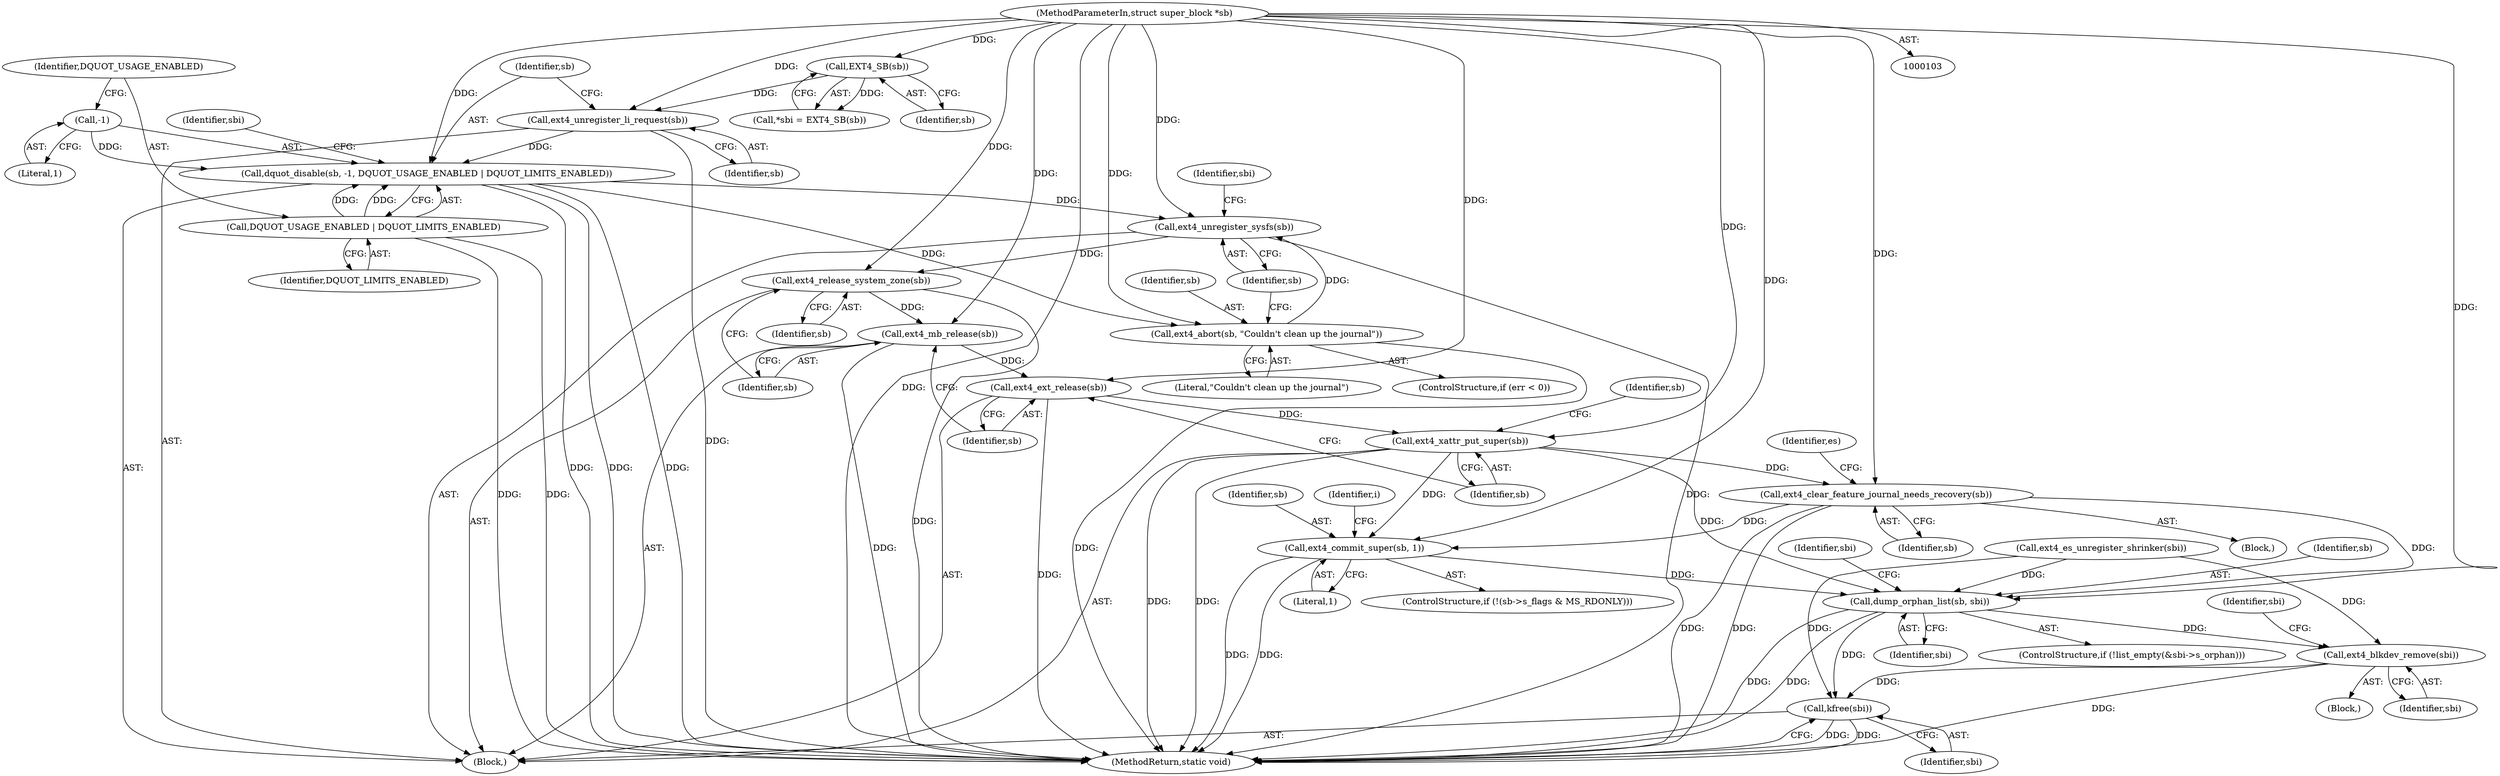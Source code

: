 digraph "0_linux_82939d7999dfc1f1998c4b1c12e2f19edbdff272_0@API" {
"1000168" [label="(Call,ext4_release_system_zone(sb))"];
"1000159" [label="(Call,ext4_unregister_sysfs(sb))"];
"1000156" [label="(Call,ext4_abort(sb, \"Couldn't clean up the journal\"))"];
"1000121" [label="(Call,dquot_disable(sb, -1, DQUOT_USAGE_ENABLED | DQUOT_LIMITS_ENABLED))"];
"1000119" [label="(Call,ext4_unregister_li_request(sb))"];
"1000109" [label="(Call,EXT4_SB(sb))"];
"1000104" [label="(MethodParameterIn,struct super_block *sb)"];
"1000123" [label="(Call,-1)"];
"1000125" [label="(Call,DQUOT_USAGE_ENABLED | DQUOT_LIMITS_ENABLED)"];
"1000170" [label="(Call,ext4_mb_release(sb))"];
"1000172" [label="(Call,ext4_ext_release(sb))"];
"1000174" [label="(Call,ext4_xattr_put_super(sb))"];
"1000184" [label="(Call,ext4_clear_feature_journal_needs_recovery(sb))"];
"1000201" [label="(Call,ext4_commit_super(sb, 1))"];
"1000275" [label="(Call,dump_orphan_list(sb, sbi))"];
"1000313" [label="(Call,ext4_blkdev_remove(sbi))"];
"1000364" [label="(Call,kfree(sbi))"];
"1000125" [label="(Call,DQUOT_USAGE_ENABLED | DQUOT_LIMITS_ENABLED)"];
"1000161" [label="(Call,ext4_es_unregister_shrinker(sbi))"];
"1000170" [label="(Call,ext4_mb_release(sb))"];
"1000159" [label="(Call,ext4_unregister_sysfs(sb))"];
"1000160" [label="(Identifier,sb)"];
"1000104" [label="(MethodParameterIn,struct super_block *sb)"];
"1000275" [label="(Call,dump_orphan_list(sb, sbi))"];
"1000183" [label="(Block,)"];
"1000203" [label="(Literal,1)"];
"1000180" [label="(Identifier,sb)"];
"1000366" [label="(MethodReturn,static void)"];
"1000201" [label="(Call,ext4_commit_super(sb, 1))"];
"1000202" [label="(Identifier,sb)"];
"1000364" [label="(Call,kfree(sbi))"];
"1000194" [label="(ControlStructure,if (!(sb->s_flags & MS_RDONLY)))"];
"1000173" [label="(Identifier,sb)"];
"1000156" [label="(Call,ext4_abort(sb, \"Couldn't clean up the journal\"))"];
"1000157" [label="(Identifier,sb)"];
"1000314" [label="(Identifier,sbi)"];
"1000122" [label="(Identifier,sb)"];
"1000123" [label="(Call,-1)"];
"1000365" [label="(Identifier,sbi)"];
"1000127" [label="(Identifier,DQUOT_LIMITS_ENABLED)"];
"1000304" [label="(Block,)"];
"1000158" [label="(Literal,\"Couldn't clean up the journal\")"];
"1000152" [label="(ControlStructure,if (err < 0))"];
"1000317" [label="(Identifier,sbi)"];
"1000277" [label="(Identifier,sbi)"];
"1000188" [label="(Identifier,es)"];
"1000109" [label="(Call,EXT4_SB(sb))"];
"1000110" [label="(Identifier,sb)"];
"1000119" [label="(Call,ext4_unregister_li_request(sb))"];
"1000124" [label="(Literal,1)"];
"1000126" [label="(Identifier,DQUOT_USAGE_ENABLED)"];
"1000162" [label="(Identifier,sbi)"];
"1000184" [label="(Call,ext4_clear_feature_journal_needs_recovery(sb))"];
"1000185" [label="(Identifier,sb)"];
"1000107" [label="(Call,*sbi = EXT4_SB(sb))"];
"1000120" [label="(Identifier,sb)"];
"1000169" [label="(Identifier,sb)"];
"1000130" [label="(Identifier,sbi)"];
"1000276" [label="(Identifier,sb)"];
"1000121" [label="(Call,dquot_disable(sb, -1, DQUOT_USAGE_ENABLED | DQUOT_LIMITS_ENABLED))"];
"1000206" [label="(Identifier,i)"];
"1000282" [label="(Identifier,sbi)"];
"1000313" [label="(Call,ext4_blkdev_remove(sbi))"];
"1000171" [label="(Identifier,sb)"];
"1000268" [label="(ControlStructure,if (!list_empty(&sbi->s_orphan)))"];
"1000168" [label="(Call,ext4_release_system_zone(sb))"];
"1000175" [label="(Identifier,sb)"];
"1000172" [label="(Call,ext4_ext_release(sb))"];
"1000105" [label="(Block,)"];
"1000174" [label="(Call,ext4_xattr_put_super(sb))"];
"1000168" -> "1000105"  [label="AST: "];
"1000168" -> "1000169"  [label="CFG: "];
"1000169" -> "1000168"  [label="AST: "];
"1000171" -> "1000168"  [label="CFG: "];
"1000168" -> "1000366"  [label="DDG: "];
"1000159" -> "1000168"  [label="DDG: "];
"1000104" -> "1000168"  [label="DDG: "];
"1000168" -> "1000170"  [label="DDG: "];
"1000159" -> "1000105"  [label="AST: "];
"1000159" -> "1000160"  [label="CFG: "];
"1000160" -> "1000159"  [label="AST: "];
"1000162" -> "1000159"  [label="CFG: "];
"1000159" -> "1000366"  [label="DDG: "];
"1000156" -> "1000159"  [label="DDG: "];
"1000121" -> "1000159"  [label="DDG: "];
"1000104" -> "1000159"  [label="DDG: "];
"1000156" -> "1000152"  [label="AST: "];
"1000156" -> "1000158"  [label="CFG: "];
"1000157" -> "1000156"  [label="AST: "];
"1000158" -> "1000156"  [label="AST: "];
"1000160" -> "1000156"  [label="CFG: "];
"1000156" -> "1000366"  [label="DDG: "];
"1000121" -> "1000156"  [label="DDG: "];
"1000104" -> "1000156"  [label="DDG: "];
"1000121" -> "1000105"  [label="AST: "];
"1000121" -> "1000125"  [label="CFG: "];
"1000122" -> "1000121"  [label="AST: "];
"1000123" -> "1000121"  [label="AST: "];
"1000125" -> "1000121"  [label="AST: "];
"1000130" -> "1000121"  [label="CFG: "];
"1000121" -> "1000366"  [label="DDG: "];
"1000121" -> "1000366"  [label="DDG: "];
"1000121" -> "1000366"  [label="DDG: "];
"1000119" -> "1000121"  [label="DDG: "];
"1000104" -> "1000121"  [label="DDG: "];
"1000123" -> "1000121"  [label="DDG: "];
"1000125" -> "1000121"  [label="DDG: "];
"1000125" -> "1000121"  [label="DDG: "];
"1000119" -> "1000105"  [label="AST: "];
"1000119" -> "1000120"  [label="CFG: "];
"1000120" -> "1000119"  [label="AST: "];
"1000122" -> "1000119"  [label="CFG: "];
"1000119" -> "1000366"  [label="DDG: "];
"1000109" -> "1000119"  [label="DDG: "];
"1000104" -> "1000119"  [label="DDG: "];
"1000109" -> "1000107"  [label="AST: "];
"1000109" -> "1000110"  [label="CFG: "];
"1000110" -> "1000109"  [label="AST: "];
"1000107" -> "1000109"  [label="CFG: "];
"1000109" -> "1000107"  [label="DDG: "];
"1000104" -> "1000109"  [label="DDG: "];
"1000104" -> "1000103"  [label="AST: "];
"1000104" -> "1000366"  [label="DDG: "];
"1000104" -> "1000170"  [label="DDG: "];
"1000104" -> "1000172"  [label="DDG: "];
"1000104" -> "1000174"  [label="DDG: "];
"1000104" -> "1000184"  [label="DDG: "];
"1000104" -> "1000201"  [label="DDG: "];
"1000104" -> "1000275"  [label="DDG: "];
"1000123" -> "1000124"  [label="CFG: "];
"1000124" -> "1000123"  [label="AST: "];
"1000126" -> "1000123"  [label="CFG: "];
"1000125" -> "1000127"  [label="CFG: "];
"1000126" -> "1000125"  [label="AST: "];
"1000127" -> "1000125"  [label="AST: "];
"1000125" -> "1000366"  [label="DDG: "];
"1000125" -> "1000366"  [label="DDG: "];
"1000170" -> "1000105"  [label="AST: "];
"1000170" -> "1000171"  [label="CFG: "];
"1000171" -> "1000170"  [label="AST: "];
"1000173" -> "1000170"  [label="CFG: "];
"1000170" -> "1000366"  [label="DDG: "];
"1000170" -> "1000172"  [label="DDG: "];
"1000172" -> "1000105"  [label="AST: "];
"1000172" -> "1000173"  [label="CFG: "];
"1000173" -> "1000172"  [label="AST: "];
"1000175" -> "1000172"  [label="CFG: "];
"1000172" -> "1000366"  [label="DDG: "];
"1000172" -> "1000174"  [label="DDG: "];
"1000174" -> "1000105"  [label="AST: "];
"1000174" -> "1000175"  [label="CFG: "];
"1000175" -> "1000174"  [label="AST: "];
"1000180" -> "1000174"  [label="CFG: "];
"1000174" -> "1000366"  [label="DDG: "];
"1000174" -> "1000366"  [label="DDG: "];
"1000174" -> "1000184"  [label="DDG: "];
"1000174" -> "1000201"  [label="DDG: "];
"1000174" -> "1000275"  [label="DDG: "];
"1000184" -> "1000183"  [label="AST: "];
"1000184" -> "1000185"  [label="CFG: "];
"1000185" -> "1000184"  [label="AST: "];
"1000188" -> "1000184"  [label="CFG: "];
"1000184" -> "1000366"  [label="DDG: "];
"1000184" -> "1000366"  [label="DDG: "];
"1000184" -> "1000201"  [label="DDG: "];
"1000184" -> "1000275"  [label="DDG: "];
"1000201" -> "1000194"  [label="AST: "];
"1000201" -> "1000203"  [label="CFG: "];
"1000202" -> "1000201"  [label="AST: "];
"1000203" -> "1000201"  [label="AST: "];
"1000206" -> "1000201"  [label="CFG: "];
"1000201" -> "1000366"  [label="DDG: "];
"1000201" -> "1000366"  [label="DDG: "];
"1000201" -> "1000275"  [label="DDG: "];
"1000275" -> "1000268"  [label="AST: "];
"1000275" -> "1000277"  [label="CFG: "];
"1000276" -> "1000275"  [label="AST: "];
"1000277" -> "1000275"  [label="AST: "];
"1000282" -> "1000275"  [label="CFG: "];
"1000275" -> "1000366"  [label="DDG: "];
"1000275" -> "1000366"  [label="DDG: "];
"1000161" -> "1000275"  [label="DDG: "];
"1000275" -> "1000313"  [label="DDG: "];
"1000275" -> "1000364"  [label="DDG: "];
"1000313" -> "1000304"  [label="AST: "];
"1000313" -> "1000314"  [label="CFG: "];
"1000314" -> "1000313"  [label="AST: "];
"1000317" -> "1000313"  [label="CFG: "];
"1000313" -> "1000366"  [label="DDG: "];
"1000161" -> "1000313"  [label="DDG: "];
"1000313" -> "1000364"  [label="DDG: "];
"1000364" -> "1000105"  [label="AST: "];
"1000364" -> "1000365"  [label="CFG: "];
"1000365" -> "1000364"  [label="AST: "];
"1000366" -> "1000364"  [label="CFG: "];
"1000364" -> "1000366"  [label="DDG: "];
"1000364" -> "1000366"  [label="DDG: "];
"1000161" -> "1000364"  [label="DDG: "];
}
